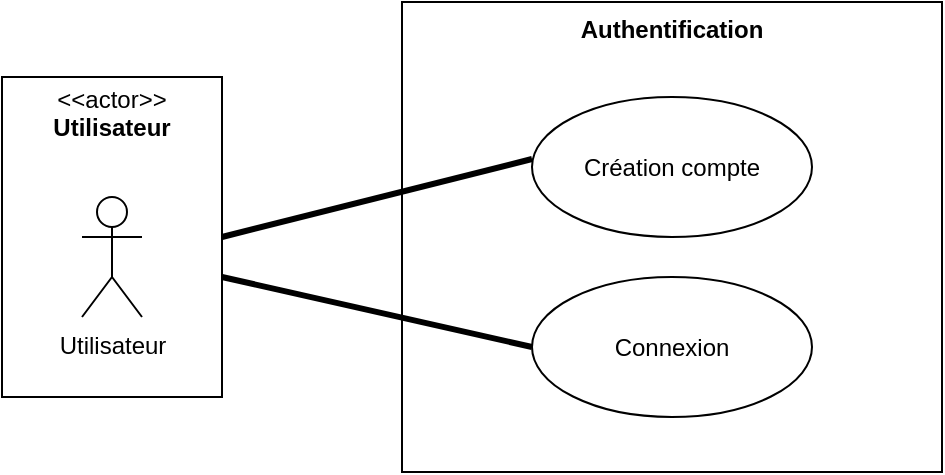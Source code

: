 <mxfile>
    <diagram id="FgemhCpWu1V3YFBVLohQ" name="Page-1">
        <mxGraphModel dx="1055" dy="787" grid="1" gridSize="10" guides="1" tooltips="1" connect="1" arrows="1" fold="1" page="1" pageScale="1" pageWidth="827" pageHeight="1169" math="0" shadow="0">
            <root>
                <mxCell id="0"/>
                <mxCell id="1" parent="0"/>
                <mxCell id="9" value="&lt;p style=&quot;margin:0px;margin-top:4px;text-align:center;&quot;&gt;&amp;lt;&amp;lt;actor&amp;gt;&amp;gt;&lt;br&gt;&lt;b&gt;Utilisateur&lt;/b&gt;&lt;/p&gt;" style="shape=rect;html=1;overflow=fill;html=1;whiteSpace=wrap;align=center;" vertex="1" parent="1">
                    <mxGeometry x="140" y="87.5" width="110" height="160" as="geometry"/>
                </mxCell>
                <mxCell id="10" value="Authentification" style="shape=rect;html=1;verticalAlign=top;fontStyle=1;whiteSpace=wrap;align=center;" vertex="1" parent="1">
                    <mxGeometry x="340" y="50" width="270" height="235" as="geometry"/>
                </mxCell>
                <mxCell id="16" value="Création compte" style="ellipse;whiteSpace=wrap;html=1;" vertex="1" parent="1">
                    <mxGeometry x="405" y="97.5" width="140" height="70" as="geometry"/>
                </mxCell>
                <mxCell id="17" value="Connexion" style="ellipse;whiteSpace=wrap;html=1;" vertex="1" parent="1">
                    <mxGeometry x="405" y="187.5" width="140" height="70" as="geometry"/>
                </mxCell>
                <mxCell id="18" value="Utilisateur" style="shape=umlActor;verticalLabelPosition=bottom;verticalAlign=top;html=1;" vertex="1" parent="1">
                    <mxGeometry x="180" y="147.5" width="30" height="60" as="geometry"/>
                </mxCell>
                <mxCell id="23" value="" style="endArrow=none;startArrow=none;endFill=0;startFill=0;endSize=8;html=1;verticalAlign=bottom;labelBackgroundColor=none;strokeWidth=3;exitX=1;exitY=0.5;exitDx=0;exitDy=0;" edge="1" parent="1" source="9">
                    <mxGeometry width="160" relative="1" as="geometry">
                        <mxPoint x="245" y="128.5" as="sourcePoint"/>
                        <mxPoint x="405" y="128.5" as="targetPoint"/>
                    </mxGeometry>
                </mxCell>
                <mxCell id="24" value="" style="endArrow=none;startArrow=none;endFill=0;startFill=0;endSize=8;html=1;verticalAlign=bottom;labelBackgroundColor=none;strokeWidth=3;exitX=1;exitY=0.5;exitDx=0;exitDy=0;entryX=0;entryY=0.5;entryDx=0;entryDy=0;" edge="1" parent="1" target="17">
                    <mxGeometry width="160" relative="1" as="geometry">
                        <mxPoint x="250" y="187.5" as="sourcePoint"/>
                        <mxPoint x="405" y="148.5" as="targetPoint"/>
                    </mxGeometry>
                </mxCell>
            </root>
        </mxGraphModel>
    </diagram>
</mxfile>